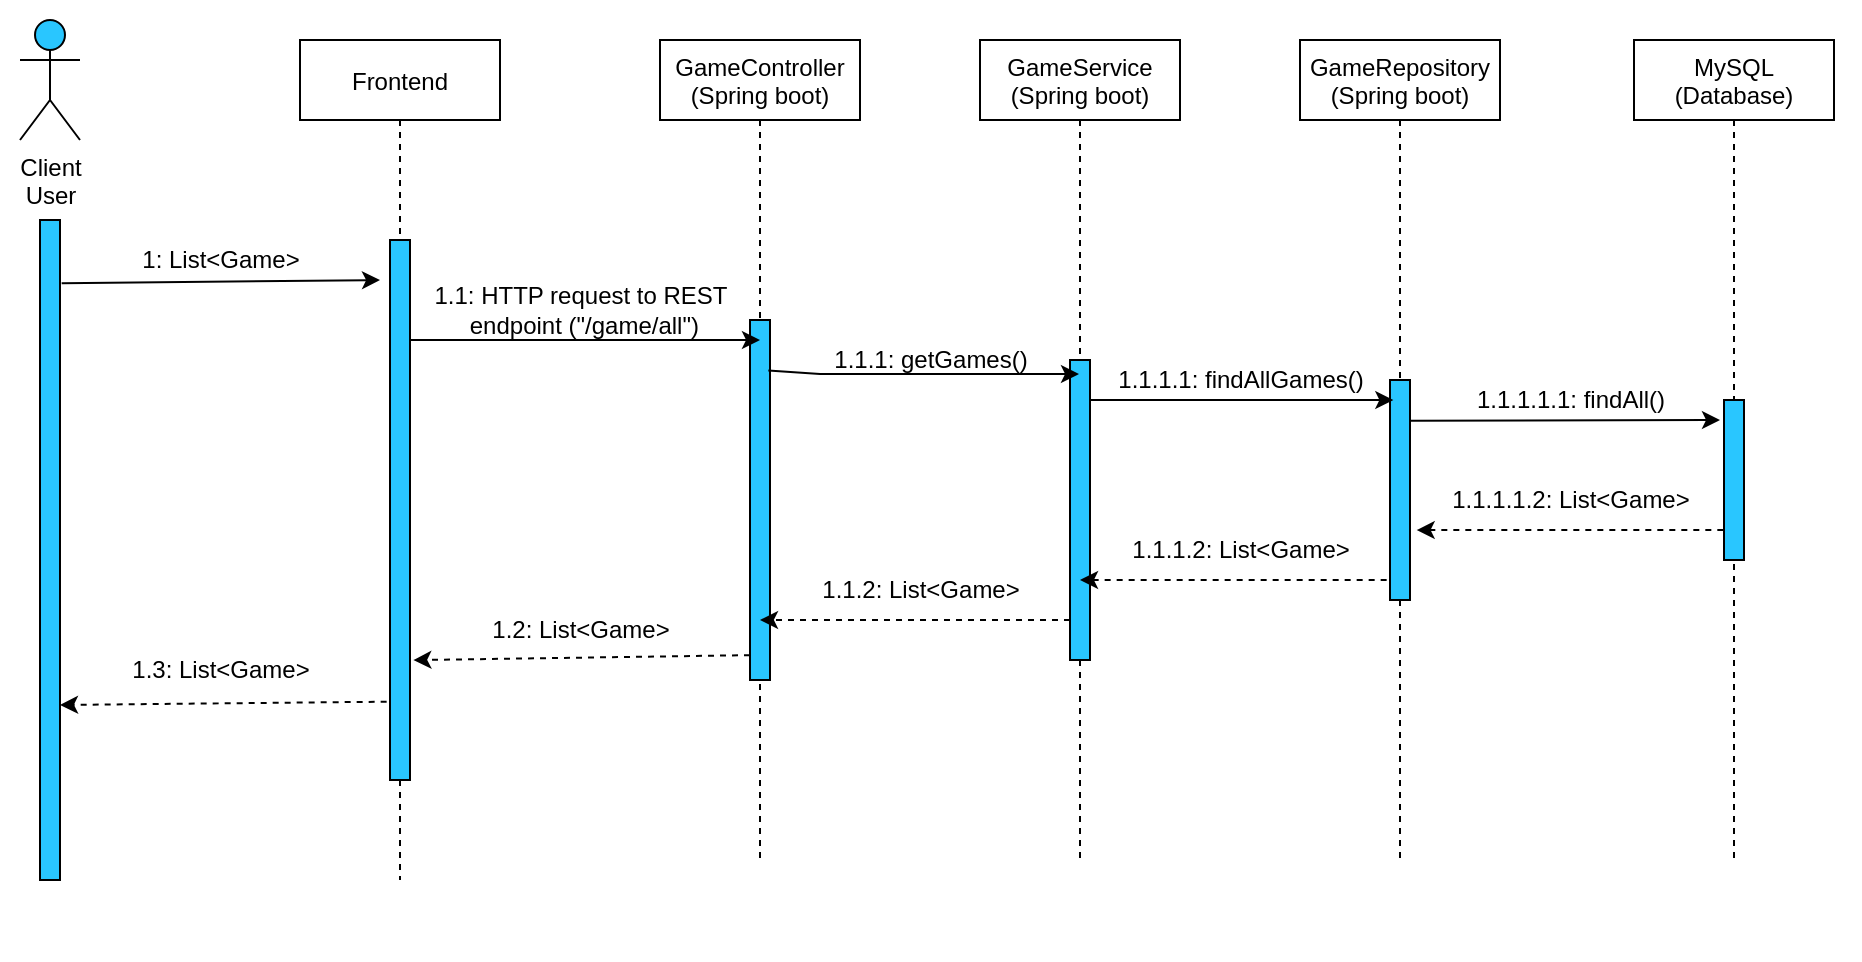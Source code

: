 <mxfile version="19.0.2" type="device"><diagram id="kgpKYQtTHZ0yAKxKKP6v" name="Page-1"><mxGraphModel dx="1185" dy="635" grid="1" gridSize="10" guides="1" tooltips="1" connect="1" arrows="1" fold="1" page="1" pageScale="1" pageWidth="1654" pageHeight="2336" math="0" shadow="0"><root><mxCell id="0"/><mxCell id="1" parent="0"/><mxCell id="z3pMRnpFj7y-GvWQ-r7I-35" value="" style="rounded=0;whiteSpace=wrap;html=1;strokeColor=none;" vertex="1" parent="1"><mxGeometry x="10" y="10" width="930" height="480" as="geometry"/></mxCell><mxCell id="3nuBFxr9cyL0pnOWT2aG-1" value="Frontend" style="shape=umlLifeline;perimeter=lifelinePerimeter;container=1;collapsible=0;recursiveResize=0;rounded=0;shadow=0;strokeWidth=1;" parent="1" vertex="1"><mxGeometry x="160" y="30" width="100" height="420" as="geometry"/></mxCell><mxCell id="3nuBFxr9cyL0pnOWT2aG-4" value="" style="points=[];perimeter=orthogonalPerimeter;rounded=0;shadow=0;strokeWidth=1;fillColor=#29C6FF;" parent="3nuBFxr9cyL0pnOWT2aG-1" vertex="1"><mxGeometry x="45" y="100" width="10" height="270" as="geometry"/></mxCell><mxCell id="3nuBFxr9cyL0pnOWT2aG-5" value="GameController&#10;(Spring boot)" style="shape=umlLifeline;perimeter=lifelinePerimeter;container=1;collapsible=0;recursiveResize=0;rounded=0;shadow=0;strokeWidth=1;" parent="1" vertex="1"><mxGeometry x="340" y="30" width="100" height="410" as="geometry"/></mxCell><mxCell id="3nuBFxr9cyL0pnOWT2aG-6" value="" style="points=[];perimeter=orthogonalPerimeter;rounded=0;shadow=0;strokeWidth=1;fillColor=#29C6FF;" parent="3nuBFxr9cyL0pnOWT2aG-5" vertex="1"><mxGeometry x="45" y="140" width="10" height="180" as="geometry"/></mxCell><mxCell id="3nuBFxr9cyL0pnOWT2aG-2" value="" style="points=[];perimeter=orthogonalPerimeter;rounded=0;shadow=0;strokeWidth=1;fillColor=#29C6FF;" parent="1" vertex="1"><mxGeometry x="30" y="120" width="10" height="330" as="geometry"/></mxCell><mxCell id="z3pMRnpFj7y-GvWQ-r7I-1" value="Client&lt;br&gt;User" style="shape=umlActor;verticalLabelPosition=bottom;verticalAlign=top;html=1;outlineConnect=0;fillColor=#29C6FF;" vertex="1" parent="1"><mxGeometry x="20" y="20" width="30" height="60" as="geometry"/></mxCell><mxCell id="z3pMRnpFj7y-GvWQ-r7I-3" value="GameService&#10;(Spring boot)" style="shape=umlLifeline;perimeter=lifelinePerimeter;container=1;collapsible=0;recursiveResize=0;rounded=0;shadow=0;strokeWidth=1;" vertex="1" parent="1"><mxGeometry x="500" y="30" width="100" height="410" as="geometry"/></mxCell><mxCell id="z3pMRnpFj7y-GvWQ-r7I-4" value="" style="points=[];perimeter=orthogonalPerimeter;rounded=0;shadow=0;strokeWidth=1;fillColor=#29C6FF;" vertex="1" parent="z3pMRnpFj7y-GvWQ-r7I-3"><mxGeometry x="45" y="160" width="10" height="150" as="geometry"/></mxCell><mxCell id="z3pMRnpFj7y-GvWQ-r7I-17" value="" style="endArrow=classic;html=1;rounded=0;dashed=1;exitX=-0.167;exitY=0.909;exitDx=0;exitDy=0;exitPerimeter=0;" edge="1" parent="z3pMRnpFj7y-GvWQ-r7I-3" source="z3pMRnpFj7y-GvWQ-r7I-6"><mxGeometry width="50" height="50" relative="1" as="geometry"><mxPoint x="192.0" y="270" as="sourcePoint"/><mxPoint x="50" y="270" as="targetPoint"/></mxGeometry></mxCell><mxCell id="z3pMRnpFj7y-GvWQ-r7I-18" value="" style="endArrow=classic;html=1;rounded=0;dashed=1;exitX=-0.167;exitY=0.909;exitDx=0;exitDy=0;exitPerimeter=0;entryX=0.5;entryY=0.833;entryDx=0;entryDy=0;entryPerimeter=0;" edge="1" parent="z3pMRnpFj7y-GvWQ-r7I-3" target="3nuBFxr9cyL0pnOWT2aG-6"><mxGeometry width="50" height="50" relative="1" as="geometry"><mxPoint x="45.0" y="290.0" as="sourcePoint"/><mxPoint x="-108.33" y="290.01" as="targetPoint"/></mxGeometry></mxCell><mxCell id="z3pMRnpFj7y-GvWQ-r7I-5" value="GameRepository&#10;(Spring boot)" style="shape=umlLifeline;perimeter=lifelinePerimeter;container=1;collapsible=0;recursiveResize=0;rounded=0;shadow=0;strokeWidth=1;" vertex="1" parent="1"><mxGeometry x="660" y="30" width="100" height="410" as="geometry"/></mxCell><mxCell id="z3pMRnpFj7y-GvWQ-r7I-6" value="" style="points=[];perimeter=orthogonalPerimeter;rounded=0;shadow=0;strokeWidth=1;fillColor=#29C6FF;" vertex="1" parent="z3pMRnpFj7y-GvWQ-r7I-5"><mxGeometry x="45" y="170" width="10" height="110" as="geometry"/></mxCell><mxCell id="z3pMRnpFj7y-GvWQ-r7I-9" value="MySQL&#10;(Database)" style="shape=umlLifeline;perimeter=lifelinePerimeter;container=1;collapsible=0;recursiveResize=0;rounded=0;shadow=0;strokeWidth=1;" vertex="1" parent="1"><mxGeometry x="827" y="30" width="100" height="410" as="geometry"/></mxCell><mxCell id="z3pMRnpFj7y-GvWQ-r7I-10" value="" style="points=[];perimeter=orthogonalPerimeter;rounded=0;shadow=0;strokeWidth=1;fillColor=#29C6FF;" vertex="1" parent="z3pMRnpFj7y-GvWQ-r7I-9"><mxGeometry x="45" y="180" width="10" height="80" as="geometry"/></mxCell><mxCell id="z3pMRnpFj7y-GvWQ-r7I-11" value="" style="endArrow=classic;html=1;rounded=0;exitX=1.083;exitY=0.096;exitDx=0;exitDy=0;exitPerimeter=0;" edge="1" parent="1" source="3nuBFxr9cyL0pnOWT2aG-2"><mxGeometry width="50" height="50" relative="1" as="geometry"><mxPoint x="230" y="210" as="sourcePoint"/><mxPoint x="200" y="150" as="targetPoint"/></mxGeometry></mxCell><mxCell id="z3pMRnpFj7y-GvWQ-r7I-12" value="" style="endArrow=classic;html=1;rounded=0;" edge="1" parent="1" source="3nuBFxr9cyL0pnOWT2aG-4"><mxGeometry width="50" height="50" relative="1" as="geometry"><mxPoint x="230.0" y="180" as="sourcePoint"/><mxPoint x="390" y="180" as="targetPoint"/></mxGeometry></mxCell><mxCell id="z3pMRnpFj7y-GvWQ-r7I-13" value="" style="endArrow=classic;html=1;rounded=0;exitX=0.917;exitY=0.14;exitDx=0;exitDy=0;exitPerimeter=0;" edge="1" parent="1" source="3nuBFxr9cyL0pnOWT2aG-6" target="z3pMRnpFj7y-GvWQ-r7I-3"><mxGeometry width="50" height="50" relative="1" as="geometry"><mxPoint x="450" y="210" as="sourcePoint"/><mxPoint x="625" y="210" as="targetPoint"/><Array as="points"><mxPoint x="420" y="197"/></Array></mxGeometry></mxCell><mxCell id="z3pMRnpFj7y-GvWQ-r7I-14" value="" style="endArrow=classic;html=1;rounded=0;entryX=0.167;entryY=0.091;entryDx=0;entryDy=0;entryPerimeter=0;" edge="1" parent="1" source="z3pMRnpFj7y-GvWQ-r7I-4" target="z3pMRnpFj7y-GvWQ-r7I-6"><mxGeometry width="50" height="50" relative="1" as="geometry"><mxPoint x="565.84" y="230.0" as="sourcePoint"/><mxPoint x="700" y="230" as="targetPoint"/><Array as="points"><mxPoint x="560" y="210"/></Array></mxGeometry></mxCell><mxCell id="z3pMRnpFj7y-GvWQ-r7I-15" value="" style="endArrow=classic;html=1;rounded=0;" edge="1" parent="1"><mxGeometry width="50" height="50" relative="1" as="geometry"><mxPoint x="715" y="220.42" as="sourcePoint"/><mxPoint x="870" y="220" as="targetPoint"/></mxGeometry></mxCell><mxCell id="z3pMRnpFj7y-GvWQ-r7I-19" value="" style="endArrow=classic;html=1;rounded=0;dashed=1;exitX=0;exitY=0.931;exitDx=0;exitDy=0;exitPerimeter=0;entryX=1.167;entryY=0.778;entryDx=0;entryDy=0;entryPerimeter=0;" edge="1" parent="1" source="3nuBFxr9cyL0pnOWT2aG-6" target="3nuBFxr9cyL0pnOWT2aG-4"><mxGeometry width="50" height="50" relative="1" as="geometry"><mxPoint x="373.33" y="340" as="sourcePoint"/><mxPoint x="220.0" y="340.01" as="targetPoint"/></mxGeometry></mxCell><mxCell id="z3pMRnpFj7y-GvWQ-r7I-20" value="" style="endArrow=classic;html=1;rounded=0;dashed=1;entryX=1.167;entryY=0.778;entryDx=0;entryDy=0;entryPerimeter=0;exitX=-0.167;exitY=0.855;exitDx=0;exitDy=0;exitPerimeter=0;" edge="1" parent="1" source="3nuBFxr9cyL0pnOWT2aG-4"><mxGeometry width="50" height="50" relative="1" as="geometry"><mxPoint x="200" y="360" as="sourcePoint"/><mxPoint x="40.0" y="362.48" as="targetPoint"/></mxGeometry></mxCell><mxCell id="z3pMRnpFj7y-GvWQ-r7I-21" value="1: List&amp;lt;Game&amp;gt;" style="text;html=1;align=center;verticalAlign=middle;resizable=0;points=[];autosize=1;strokeColor=none;fillColor=none;" vertex="1" parent="1"><mxGeometry x="75" y="130" width="90" height="20" as="geometry"/></mxCell><mxCell id="z3pMRnpFj7y-GvWQ-r7I-24" value="1.1: HTTP request to REST&lt;br&gt;&amp;nbsp;endpoint (&quot;/game/all&quot;)" style="text;html=1;align=center;verticalAlign=middle;resizable=0;points=[];autosize=1;strokeColor=none;fillColor=none;" vertex="1" parent="1"><mxGeometry x="220" y="150" width="160" height="30" as="geometry"/></mxCell><mxCell id="z3pMRnpFj7y-GvWQ-r7I-25" value="1.1.1: getGames()" style="text;html=1;align=center;verticalAlign=middle;resizable=0;points=[];autosize=1;strokeColor=none;fillColor=none;" vertex="1" parent="1"><mxGeometry x="420" y="180" width="110" height="20" as="geometry"/></mxCell><mxCell id="z3pMRnpFj7y-GvWQ-r7I-26" value="1.1.1.1: findAllGames()" style="text;html=1;align=center;verticalAlign=middle;resizable=0;points=[];autosize=1;strokeColor=none;fillColor=none;" vertex="1" parent="1"><mxGeometry x="560" y="190" width="140" height="20" as="geometry"/></mxCell><mxCell id="z3pMRnpFj7y-GvWQ-r7I-27" value="1.1.1.1.1: findAll()" style="text;html=1;align=center;verticalAlign=middle;resizable=0;points=[];autosize=1;strokeColor=none;fillColor=none;" vertex="1" parent="1"><mxGeometry x="740" y="200" width="110" height="20" as="geometry"/></mxCell><mxCell id="z3pMRnpFj7y-GvWQ-r7I-30" value="1.1.1.2: List&amp;lt;Game&amp;gt;" style="text;html=1;align=center;verticalAlign=middle;resizable=0;points=[];autosize=1;strokeColor=none;fillColor=none;" vertex="1" parent="1"><mxGeometry x="570" y="275" width="120" height="20" as="geometry"/></mxCell><mxCell id="z3pMRnpFj7y-GvWQ-r7I-31" value="1.1.2: List&amp;lt;Game&amp;gt;" style="text;html=1;align=center;verticalAlign=middle;resizable=0;points=[];autosize=1;strokeColor=none;fillColor=none;" vertex="1" parent="1"><mxGeometry x="415" y="295" width="110" height="20" as="geometry"/></mxCell><mxCell id="z3pMRnpFj7y-GvWQ-r7I-32" value="1.2: List&amp;lt;Game&amp;gt;" style="text;html=1;align=center;verticalAlign=middle;resizable=0;points=[];autosize=1;strokeColor=none;fillColor=none;" vertex="1" parent="1"><mxGeometry x="250" y="315" width="100" height="20" as="geometry"/></mxCell><mxCell id="z3pMRnpFj7y-GvWQ-r7I-33" value="1.3: List&amp;lt;Game&amp;gt;" style="text;html=1;align=center;verticalAlign=middle;resizable=0;points=[];autosize=1;strokeColor=none;fillColor=none;" vertex="1" parent="1"><mxGeometry x="70" y="335" width="100" height="20" as="geometry"/></mxCell><mxCell id="z3pMRnpFj7y-GvWQ-r7I-28" value="1.1.1.1.2: List&amp;lt;Game&amp;gt;" style="text;html=1;align=center;verticalAlign=middle;resizable=0;points=[];autosize=1;strokeColor=none;fillColor=none;" vertex="1" parent="1"><mxGeometry x="730" y="250" width="130" height="20" as="geometry"/></mxCell><mxCell id="z3pMRnpFj7y-GvWQ-r7I-34" value="" style="endArrow=classic;html=1;rounded=0;dashed=1;exitX=-0.167;exitY=0.909;exitDx=0;exitDy=0;exitPerimeter=0;" edge="1" parent="1"><mxGeometry width="50" height="50" relative="1" as="geometry"><mxPoint x="871.66" y="275.0" as="sourcePoint"/><mxPoint x="718.33" y="275.01" as="targetPoint"/></mxGeometry></mxCell></root></mxGraphModel></diagram></mxfile>